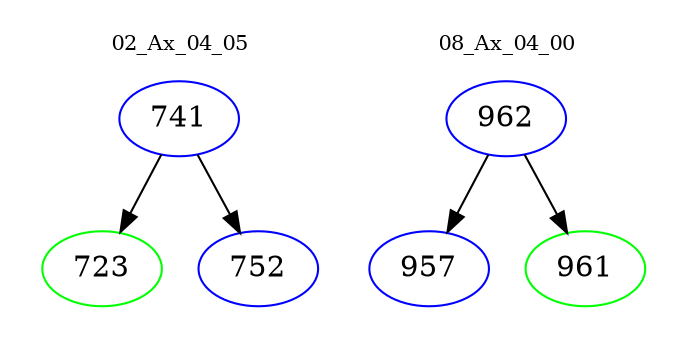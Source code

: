 digraph{
subgraph cluster_0 {
color = white
label = "02_Ax_04_05";
fontsize=10;
T0_741 [label="741", color="blue"]
T0_741 -> T0_723 [color="black"]
T0_723 [label="723", color="green"]
T0_741 -> T0_752 [color="black"]
T0_752 [label="752", color="blue"]
}
subgraph cluster_1 {
color = white
label = "08_Ax_04_00";
fontsize=10;
T1_962 [label="962", color="blue"]
T1_962 -> T1_957 [color="black"]
T1_957 [label="957", color="blue"]
T1_962 -> T1_961 [color="black"]
T1_961 [label="961", color="green"]
}
}
